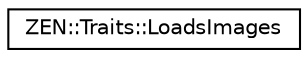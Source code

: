 digraph "Graphical Class Hierarchy"
{
 // LATEX_PDF_SIZE
  edge [fontname="Helvetica",fontsize="10",labelfontname="Helvetica",labelfontsize="10"];
  node [fontname="Helvetica",fontsize="10",shape=record];
  rankdir="LR";
  Node0 [label="ZEN::Traits::LoadsImages",height=0.2,width=0.4,color="black", fillcolor="white", style="filled",URL="$classZEN_1_1Traits_1_1LoadsImages.html",tooltip=" "];
}
